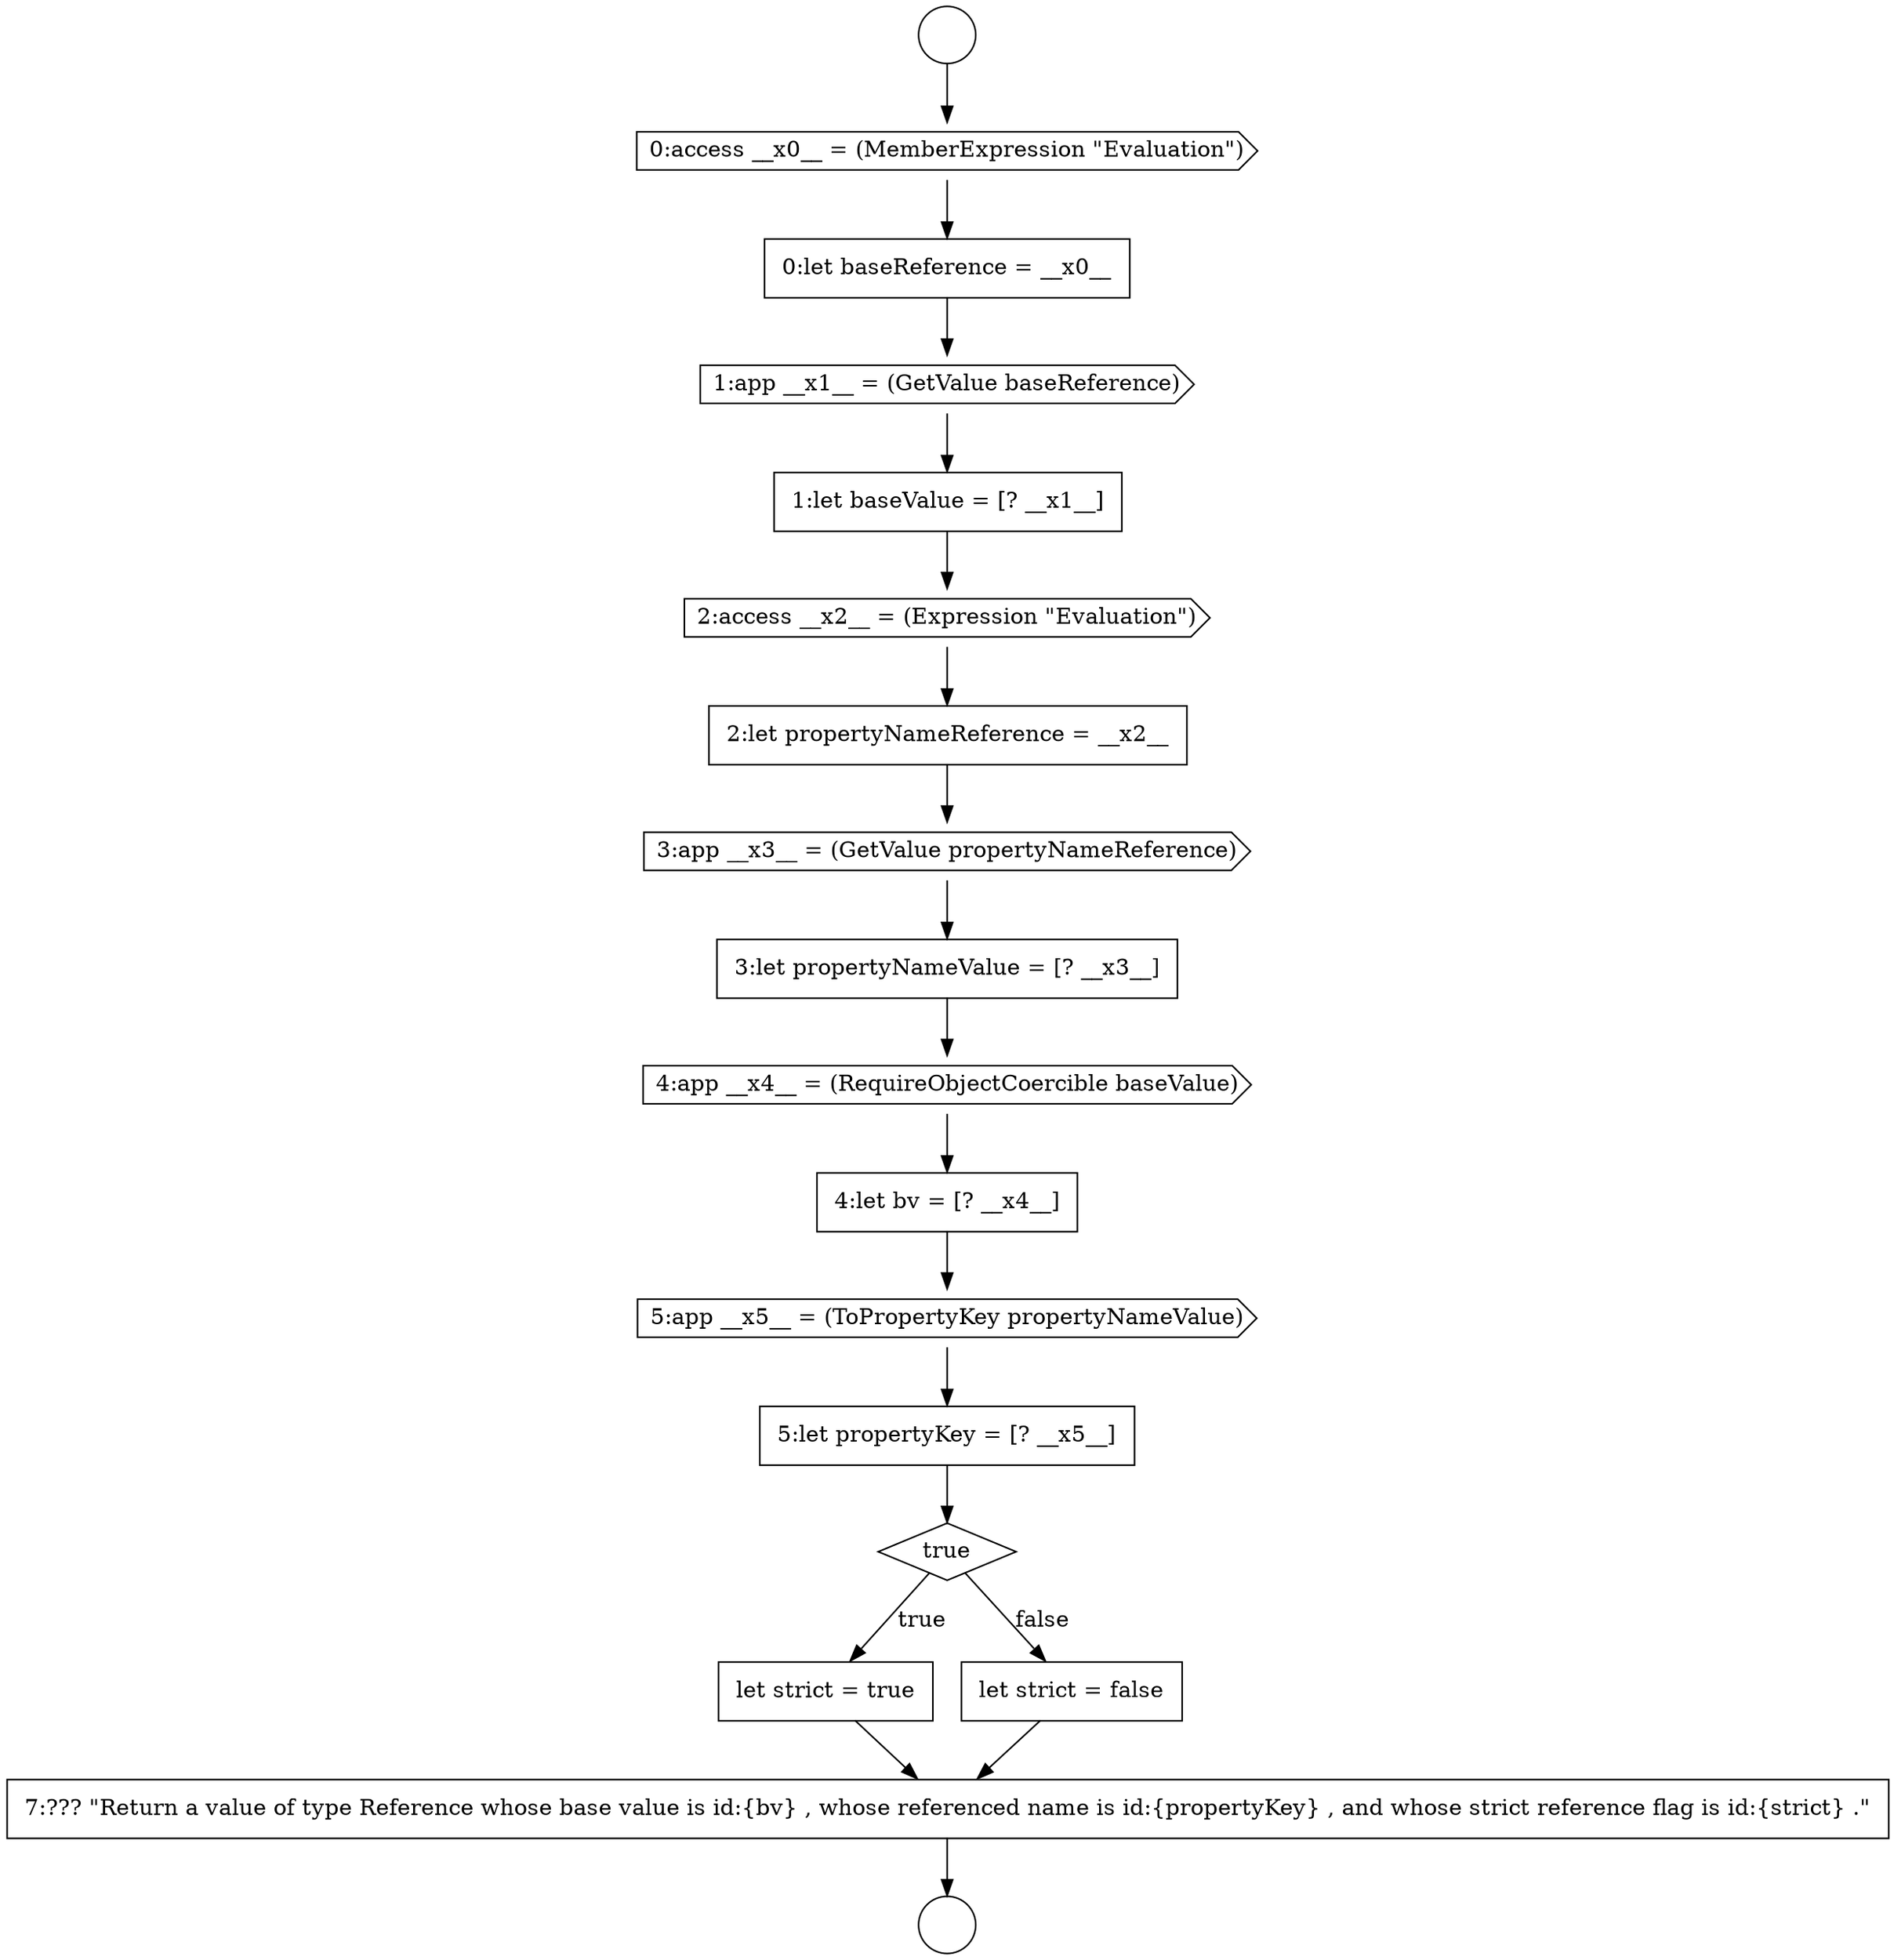 digraph {
  node3866 [shape=circle label=" " color="black" fillcolor="white" style=filled]
  node3870 [shape=cds, label=<<font color="black">1:app __x1__ = (GetValue baseReference)</font>> color="black" fillcolor="white" style=filled]
  node3867 [shape=circle label=" " color="black" fillcolor="white" style=filled]
  node3877 [shape=none, margin=0, label=<<font color="black">
    <table border="0" cellborder="1" cellspacing="0" cellpadding="10">
      <tr><td align="left">4:let bv = [? __x4__]</td></tr>
    </table>
  </font>> color="black" fillcolor="white" style=filled]
  node3871 [shape=none, margin=0, label=<<font color="black">
    <table border="0" cellborder="1" cellspacing="0" cellpadding="10">
      <tr><td align="left">1:let baseValue = [? __x1__]</td></tr>
    </table>
  </font>> color="black" fillcolor="white" style=filled]
  node3868 [shape=cds, label=<<font color="black">0:access __x0__ = (MemberExpression &quot;Evaluation&quot;)</font>> color="black" fillcolor="white" style=filled]
  node3876 [shape=cds, label=<<font color="black">4:app __x4__ = (RequireObjectCoercible baseValue)</font>> color="black" fillcolor="white" style=filled]
  node3881 [shape=none, margin=0, label=<<font color="black">
    <table border="0" cellborder="1" cellspacing="0" cellpadding="10">
      <tr><td align="left">let strict = true</td></tr>
    </table>
  </font>> color="black" fillcolor="white" style=filled]
  node3872 [shape=cds, label=<<font color="black">2:access __x2__ = (Expression &quot;Evaluation&quot;)</font>> color="black" fillcolor="white" style=filled]
  node3874 [shape=cds, label=<<font color="black">3:app __x3__ = (GetValue propertyNameReference)</font>> color="black" fillcolor="white" style=filled]
  node3879 [shape=none, margin=0, label=<<font color="black">
    <table border="0" cellborder="1" cellspacing="0" cellpadding="10">
      <tr><td align="left">5:let propertyKey = [? __x5__]</td></tr>
    </table>
  </font>> color="black" fillcolor="white" style=filled]
  node3882 [shape=none, margin=0, label=<<font color="black">
    <table border="0" cellborder="1" cellspacing="0" cellpadding="10">
      <tr><td align="left">let strict = false</td></tr>
    </table>
  </font>> color="black" fillcolor="white" style=filled]
  node3875 [shape=none, margin=0, label=<<font color="black">
    <table border="0" cellborder="1" cellspacing="0" cellpadding="10">
      <tr><td align="left">3:let propertyNameValue = [? __x3__]</td></tr>
    </table>
  </font>> color="black" fillcolor="white" style=filled]
  node3869 [shape=none, margin=0, label=<<font color="black">
    <table border="0" cellborder="1" cellspacing="0" cellpadding="10">
      <tr><td align="left">0:let baseReference = __x0__</td></tr>
    </table>
  </font>> color="black" fillcolor="white" style=filled]
  node3873 [shape=none, margin=0, label=<<font color="black">
    <table border="0" cellborder="1" cellspacing="0" cellpadding="10">
      <tr><td align="left">2:let propertyNameReference = __x2__</td></tr>
    </table>
  </font>> color="black" fillcolor="white" style=filled]
  node3883 [shape=none, margin=0, label=<<font color="black">
    <table border="0" cellborder="1" cellspacing="0" cellpadding="10">
      <tr><td align="left">7:??? &quot;Return a value of type Reference whose base value is id:{bv} , whose referenced name is id:{propertyKey} , and whose strict reference flag is id:{strict} .&quot;</td></tr>
    </table>
  </font>> color="black" fillcolor="white" style=filled]
  node3880 [shape=diamond, label=<<font color="black">true</font>> color="black" fillcolor="white" style=filled]
  node3878 [shape=cds, label=<<font color="black">5:app __x5__ = (ToPropertyKey propertyNameValue)</font>> color="black" fillcolor="white" style=filled]
  node3866 -> node3868 [ color="black"]
  node3877 -> node3878 [ color="black"]
  node3878 -> node3879 [ color="black"]
  node3871 -> node3872 [ color="black"]
  node3882 -> node3883 [ color="black"]
  node3881 -> node3883 [ color="black"]
  node3870 -> node3871 [ color="black"]
  node3868 -> node3869 [ color="black"]
  node3874 -> node3875 [ color="black"]
  node3883 -> node3867 [ color="black"]
  node3879 -> node3880 [ color="black"]
  node3875 -> node3876 [ color="black"]
  node3869 -> node3870 [ color="black"]
  node3876 -> node3877 [ color="black"]
  node3872 -> node3873 [ color="black"]
  node3880 -> node3881 [label=<<font color="black">true</font>> color="black"]
  node3880 -> node3882 [label=<<font color="black">false</font>> color="black"]
  node3873 -> node3874 [ color="black"]
}
